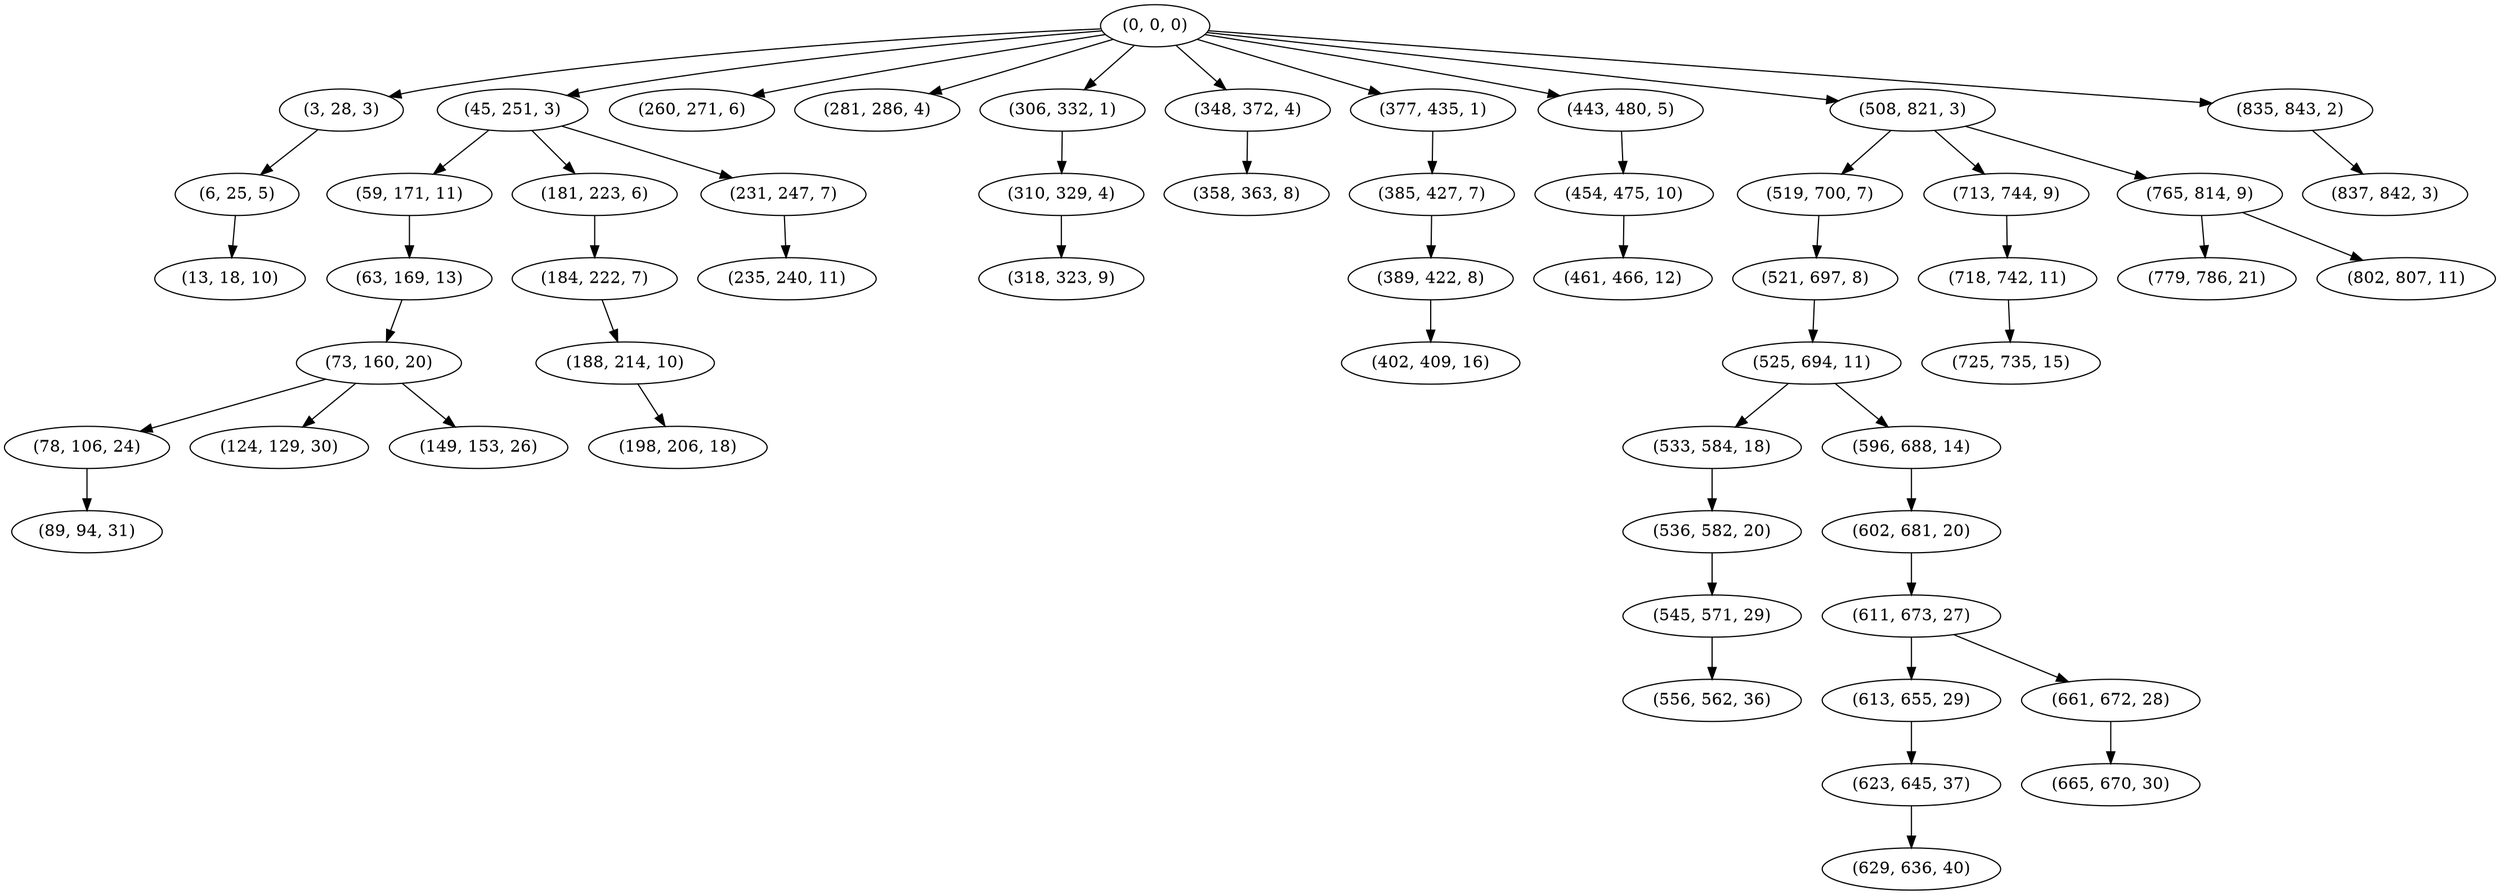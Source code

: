 digraph tree {
    "(0, 0, 0)";
    "(3, 28, 3)";
    "(6, 25, 5)";
    "(13, 18, 10)";
    "(45, 251, 3)";
    "(59, 171, 11)";
    "(63, 169, 13)";
    "(73, 160, 20)";
    "(78, 106, 24)";
    "(89, 94, 31)";
    "(124, 129, 30)";
    "(149, 153, 26)";
    "(181, 223, 6)";
    "(184, 222, 7)";
    "(188, 214, 10)";
    "(198, 206, 18)";
    "(231, 247, 7)";
    "(235, 240, 11)";
    "(260, 271, 6)";
    "(281, 286, 4)";
    "(306, 332, 1)";
    "(310, 329, 4)";
    "(318, 323, 9)";
    "(348, 372, 4)";
    "(358, 363, 8)";
    "(377, 435, 1)";
    "(385, 427, 7)";
    "(389, 422, 8)";
    "(402, 409, 16)";
    "(443, 480, 5)";
    "(454, 475, 10)";
    "(461, 466, 12)";
    "(508, 821, 3)";
    "(519, 700, 7)";
    "(521, 697, 8)";
    "(525, 694, 11)";
    "(533, 584, 18)";
    "(536, 582, 20)";
    "(545, 571, 29)";
    "(556, 562, 36)";
    "(596, 688, 14)";
    "(602, 681, 20)";
    "(611, 673, 27)";
    "(613, 655, 29)";
    "(623, 645, 37)";
    "(629, 636, 40)";
    "(661, 672, 28)";
    "(665, 670, 30)";
    "(713, 744, 9)";
    "(718, 742, 11)";
    "(725, 735, 15)";
    "(765, 814, 9)";
    "(779, 786, 21)";
    "(802, 807, 11)";
    "(835, 843, 2)";
    "(837, 842, 3)";
    "(0, 0, 0)" -> "(3, 28, 3)";
    "(0, 0, 0)" -> "(45, 251, 3)";
    "(0, 0, 0)" -> "(260, 271, 6)";
    "(0, 0, 0)" -> "(281, 286, 4)";
    "(0, 0, 0)" -> "(306, 332, 1)";
    "(0, 0, 0)" -> "(348, 372, 4)";
    "(0, 0, 0)" -> "(377, 435, 1)";
    "(0, 0, 0)" -> "(443, 480, 5)";
    "(0, 0, 0)" -> "(508, 821, 3)";
    "(0, 0, 0)" -> "(835, 843, 2)";
    "(3, 28, 3)" -> "(6, 25, 5)";
    "(6, 25, 5)" -> "(13, 18, 10)";
    "(45, 251, 3)" -> "(59, 171, 11)";
    "(45, 251, 3)" -> "(181, 223, 6)";
    "(45, 251, 3)" -> "(231, 247, 7)";
    "(59, 171, 11)" -> "(63, 169, 13)";
    "(63, 169, 13)" -> "(73, 160, 20)";
    "(73, 160, 20)" -> "(78, 106, 24)";
    "(73, 160, 20)" -> "(124, 129, 30)";
    "(73, 160, 20)" -> "(149, 153, 26)";
    "(78, 106, 24)" -> "(89, 94, 31)";
    "(181, 223, 6)" -> "(184, 222, 7)";
    "(184, 222, 7)" -> "(188, 214, 10)";
    "(188, 214, 10)" -> "(198, 206, 18)";
    "(231, 247, 7)" -> "(235, 240, 11)";
    "(306, 332, 1)" -> "(310, 329, 4)";
    "(310, 329, 4)" -> "(318, 323, 9)";
    "(348, 372, 4)" -> "(358, 363, 8)";
    "(377, 435, 1)" -> "(385, 427, 7)";
    "(385, 427, 7)" -> "(389, 422, 8)";
    "(389, 422, 8)" -> "(402, 409, 16)";
    "(443, 480, 5)" -> "(454, 475, 10)";
    "(454, 475, 10)" -> "(461, 466, 12)";
    "(508, 821, 3)" -> "(519, 700, 7)";
    "(508, 821, 3)" -> "(713, 744, 9)";
    "(508, 821, 3)" -> "(765, 814, 9)";
    "(519, 700, 7)" -> "(521, 697, 8)";
    "(521, 697, 8)" -> "(525, 694, 11)";
    "(525, 694, 11)" -> "(533, 584, 18)";
    "(525, 694, 11)" -> "(596, 688, 14)";
    "(533, 584, 18)" -> "(536, 582, 20)";
    "(536, 582, 20)" -> "(545, 571, 29)";
    "(545, 571, 29)" -> "(556, 562, 36)";
    "(596, 688, 14)" -> "(602, 681, 20)";
    "(602, 681, 20)" -> "(611, 673, 27)";
    "(611, 673, 27)" -> "(613, 655, 29)";
    "(611, 673, 27)" -> "(661, 672, 28)";
    "(613, 655, 29)" -> "(623, 645, 37)";
    "(623, 645, 37)" -> "(629, 636, 40)";
    "(661, 672, 28)" -> "(665, 670, 30)";
    "(713, 744, 9)" -> "(718, 742, 11)";
    "(718, 742, 11)" -> "(725, 735, 15)";
    "(765, 814, 9)" -> "(779, 786, 21)";
    "(765, 814, 9)" -> "(802, 807, 11)";
    "(835, 843, 2)" -> "(837, 842, 3)";
}
